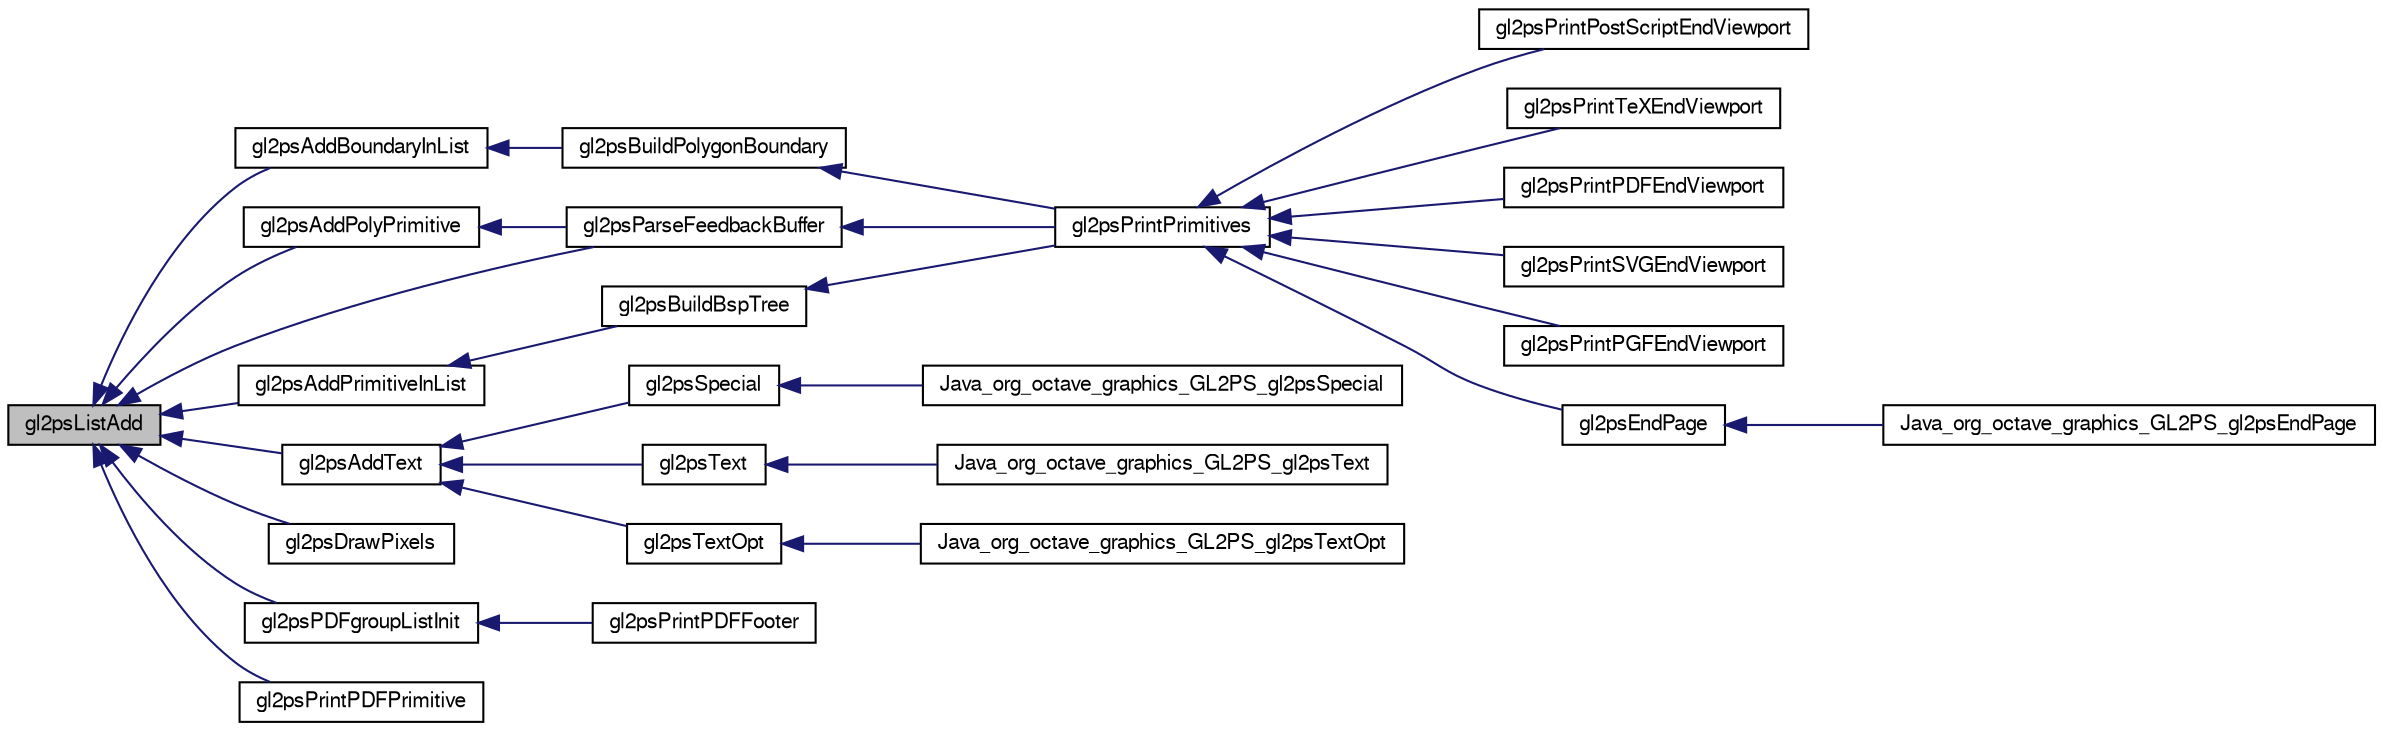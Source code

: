 digraph G
{
  edge [fontname="FreeSans",fontsize="10",labelfontname="FreeSans",labelfontsize="10"];
  node [fontname="FreeSans",fontsize="10",shape=record];
  rankdir="LR";
  Node1 [label="gl2psListAdd",height=0.2,width=0.4,color="black", fillcolor="grey75", style="filled" fontcolor="black"];
  Node1 -> Node2 [dir="back",color="midnightblue",fontsize="10",style="solid",fontname="FreeSans"];
  Node2 [label="gl2psAddBoundaryInList",height=0.2,width=0.4,color="black", fillcolor="white", style="filled",URL="$gl2ps_8c.html#aafaebf51a9a4b0e596ad4d0dc6e7019f"];
  Node2 -> Node3 [dir="back",color="midnightblue",fontsize="10",style="solid",fontname="FreeSans"];
  Node3 [label="gl2psBuildPolygonBoundary",height=0.2,width=0.4,color="black", fillcolor="white", style="filled",URL="$gl2ps_8c.html#a91a7c9e544fedaedc2fe8352cb1914e9"];
  Node3 -> Node4 [dir="back",color="midnightblue",fontsize="10",style="solid",fontname="FreeSans"];
  Node4 [label="gl2psPrintPrimitives",height=0.2,width=0.4,color="black", fillcolor="white", style="filled",URL="$gl2ps_8c.html#a2a8f02c7a6eab001539f77b01f6d1941"];
  Node4 -> Node5 [dir="back",color="midnightblue",fontsize="10",style="solid",fontname="FreeSans"];
  Node5 [label="gl2psPrintPostScriptEndViewport",height=0.2,width=0.4,color="black", fillcolor="white", style="filled",URL="$gl2ps_8c.html#a3b0407153bd204bbcd617bf5a58ccd1c"];
  Node4 -> Node6 [dir="back",color="midnightblue",fontsize="10",style="solid",fontname="FreeSans"];
  Node6 [label="gl2psPrintTeXEndViewport",height=0.2,width=0.4,color="black", fillcolor="white", style="filled",URL="$gl2ps_8c.html#aa6c5bfc1045d8ad7b804164a3dc5fba8"];
  Node4 -> Node7 [dir="back",color="midnightblue",fontsize="10",style="solid",fontname="FreeSans"];
  Node7 [label="gl2psPrintPDFEndViewport",height=0.2,width=0.4,color="black", fillcolor="white", style="filled",URL="$gl2ps_8c.html#ab5bab8e233f1b7764e4747e3d8417d77"];
  Node4 -> Node8 [dir="back",color="midnightblue",fontsize="10",style="solid",fontname="FreeSans"];
  Node8 [label="gl2psPrintSVGEndViewport",height=0.2,width=0.4,color="black", fillcolor="white", style="filled",URL="$gl2ps_8c.html#a87f0c591d086c9139c5ea40cdb3bf64b"];
  Node4 -> Node9 [dir="back",color="midnightblue",fontsize="10",style="solid",fontname="FreeSans"];
  Node9 [label="gl2psPrintPGFEndViewport",height=0.2,width=0.4,color="black", fillcolor="white", style="filled",URL="$gl2ps_8c.html#ad1fb2099f1148001f84b7fe92f91089c"];
  Node4 -> Node10 [dir="back",color="midnightblue",fontsize="10",style="solid",fontname="FreeSans"];
  Node10 [label="gl2psEndPage",height=0.2,width=0.4,color="black", fillcolor="white", style="filled",URL="$gl2ps_8h.html#aaf866dd47c48600f1a724ddc49961a87"];
  Node10 -> Node11 [dir="back",color="midnightblue",fontsize="10",style="solid",fontname="FreeSans"];
  Node11 [label="Java_org_octave_graphics_GL2PS_gl2psEndPage",height=0.2,width=0.4,color="black", fillcolor="white", style="filled",URL="$gl2ps__java_8c.html#a42f69f605fe17bb51e569a004152f98a"];
  Node1 -> Node12 [dir="back",color="midnightblue",fontsize="10",style="solid",fontname="FreeSans"];
  Node12 [label="gl2psAddPolyPrimitive",height=0.2,width=0.4,color="black", fillcolor="white", style="filled",URL="$gl2ps_8c.html#a9f3831913473ab9758aba08c62e4a420"];
  Node12 -> Node13 [dir="back",color="midnightblue",fontsize="10",style="solid",fontname="FreeSans"];
  Node13 [label="gl2psParseFeedbackBuffer",height=0.2,width=0.4,color="black", fillcolor="white", style="filled",URL="$gl2ps_8c.html#aec88075909ff34e16c56bf6c05c33b67"];
  Node13 -> Node4 [dir="back",color="midnightblue",fontsize="10",style="solid",fontname="FreeSans"];
  Node1 -> Node14 [dir="back",color="midnightblue",fontsize="10",style="solid",fontname="FreeSans"];
  Node14 [label="gl2psAddPrimitiveInList",height=0.2,width=0.4,color="black", fillcolor="white", style="filled",URL="$gl2ps_8c.html#a3822cd56d4103e478934e1d5d42d4ed5"];
  Node14 -> Node15 [dir="back",color="midnightblue",fontsize="10",style="solid",fontname="FreeSans"];
  Node15 [label="gl2psBuildBspTree",height=0.2,width=0.4,color="black", fillcolor="white", style="filled",URL="$gl2ps_8c.html#a6d021d33e03c36bb2b662ce633913019"];
  Node15 -> Node4 [dir="back",color="midnightblue",fontsize="10",style="solid",fontname="FreeSans"];
  Node1 -> Node16 [dir="back",color="midnightblue",fontsize="10",style="solid",fontname="FreeSans"];
  Node16 [label="gl2psAddText",height=0.2,width=0.4,color="black", fillcolor="white", style="filled",URL="$gl2ps_8c.html#ad53c85678c720cdcefe2add3d4f5f084"];
  Node16 -> Node17 [dir="back",color="midnightblue",fontsize="10",style="solid",fontname="FreeSans"];
  Node17 [label="gl2psSpecial",height=0.2,width=0.4,color="black", fillcolor="white", style="filled",URL="$gl2ps_8h.html#ad19ac34aaead3697ebb7add1659915a8"];
  Node17 -> Node18 [dir="back",color="midnightblue",fontsize="10",style="solid",fontname="FreeSans"];
  Node18 [label="Java_org_octave_graphics_GL2PS_gl2psSpecial",height=0.2,width=0.4,color="black", fillcolor="white", style="filled",URL="$gl2ps__java_8c.html#a616cb9bc73d74c8d59831130bcaa0d23"];
  Node16 -> Node19 [dir="back",color="midnightblue",fontsize="10",style="solid",fontname="FreeSans"];
  Node19 [label="gl2psText",height=0.2,width=0.4,color="black", fillcolor="white", style="filled",URL="$gl2ps_8h.html#ab69115218d57654fffab3be4d89ece37"];
  Node19 -> Node20 [dir="back",color="midnightblue",fontsize="10",style="solid",fontname="FreeSans"];
  Node20 [label="Java_org_octave_graphics_GL2PS_gl2psText",height=0.2,width=0.4,color="black", fillcolor="white", style="filled",URL="$gl2ps__java_8c.html#ad66ed43dc7ca64392d2140d341ad234e"];
  Node16 -> Node21 [dir="back",color="midnightblue",fontsize="10",style="solid",fontname="FreeSans"];
  Node21 [label="gl2psTextOpt",height=0.2,width=0.4,color="black", fillcolor="white", style="filled",URL="$gl2ps_8h.html#ac62bc3fd7dd50f8e6b74c79d97b42c3a"];
  Node21 -> Node22 [dir="back",color="midnightblue",fontsize="10",style="solid",fontname="FreeSans"];
  Node22 [label="Java_org_octave_graphics_GL2PS_gl2psTextOpt",height=0.2,width=0.4,color="black", fillcolor="white", style="filled",URL="$gl2ps__java_8c.html#a32fe64df9c81b74c3c9c3b5c0d15fed1"];
  Node1 -> Node23 [dir="back",color="midnightblue",fontsize="10",style="solid",fontname="FreeSans"];
  Node23 [label="gl2psDrawPixels",height=0.2,width=0.4,color="black", fillcolor="white", style="filled",URL="$gl2ps_8h.html#a1e5dcebc13f0e6841e06fa9384dee79c"];
  Node1 -> Node13 [dir="back",color="midnightblue",fontsize="10",style="solid",fontname="FreeSans"];
  Node1 -> Node24 [dir="back",color="midnightblue",fontsize="10",style="solid",fontname="FreeSans"];
  Node24 [label="gl2psPDFgroupListInit",height=0.2,width=0.4,color="black", fillcolor="white", style="filled",URL="$gl2ps_8c.html#ab457d25e4822ea736c783f579aa95637"];
  Node24 -> Node25 [dir="back",color="midnightblue",fontsize="10",style="solid",fontname="FreeSans"];
  Node25 [label="gl2psPrintPDFFooter",height=0.2,width=0.4,color="black", fillcolor="white", style="filled",URL="$gl2ps_8c.html#a9c59e0e0b768cf1f16d50b0c6be1863a"];
  Node1 -> Node26 [dir="back",color="midnightblue",fontsize="10",style="solid",fontname="FreeSans"];
  Node26 [label="gl2psPrintPDFPrimitive",height=0.2,width=0.4,color="black", fillcolor="white", style="filled",URL="$gl2ps_8c.html#a4dae2d9467bc9f054fbf7e03540ac38b"];
}
